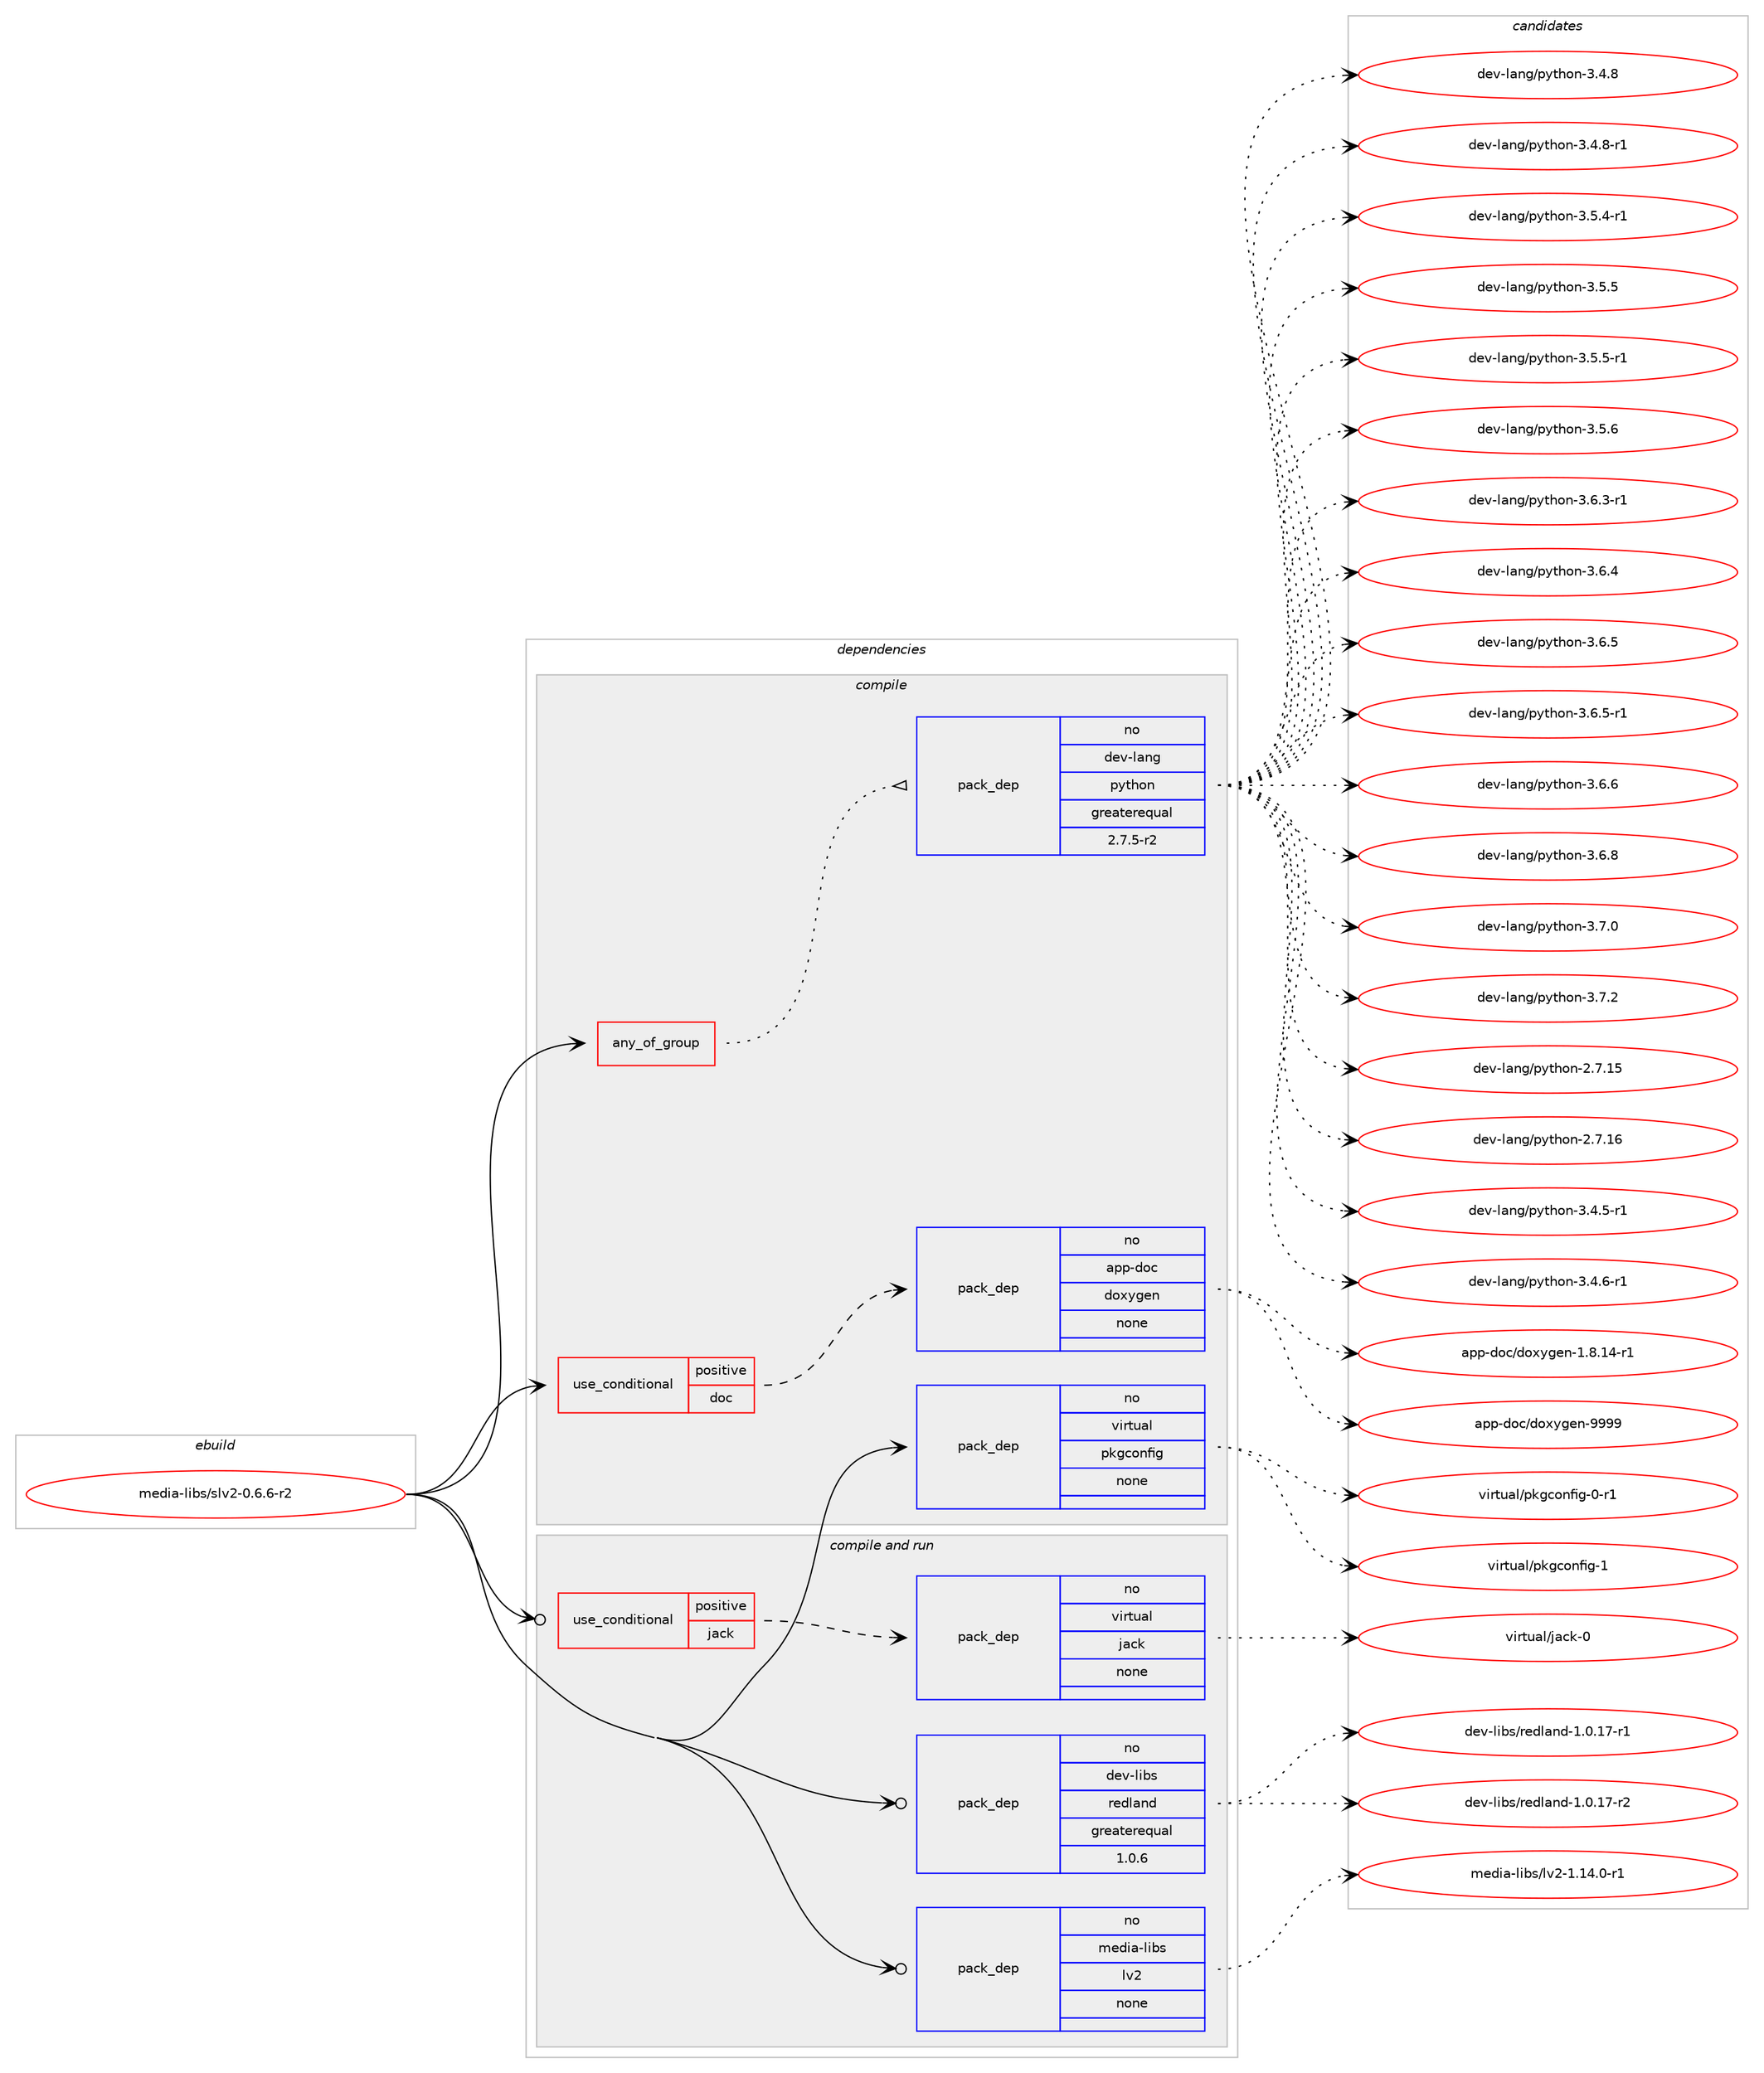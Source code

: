 digraph prolog {

# *************
# Graph options
# *************

newrank=true;
concentrate=true;
compound=true;
graph [rankdir=LR,fontname=Helvetica,fontsize=10,ranksep=1.5];#, ranksep=2.5, nodesep=0.2];
edge  [arrowhead=vee];
node  [fontname=Helvetica,fontsize=10];

# **********
# The ebuild
# **********

subgraph cluster_leftcol {
color=gray;
rank=same;
label=<<i>ebuild</i>>;
id [label="media-libs/slv2-0.6.6-r2", color=red, width=4, href="../media-libs/slv2-0.6.6-r2.svg"];
}

# ****************
# The dependencies
# ****************

subgraph cluster_midcol {
color=gray;
label=<<i>dependencies</i>>;
subgraph cluster_compile {
fillcolor="#eeeeee";
style=filled;
label=<<i>compile</i>>;
subgraph any25325 {
dependency1618350 [label=<<TABLE BORDER="0" CELLBORDER="1" CELLSPACING="0" CELLPADDING="4"><TR><TD CELLPADDING="10">any_of_group</TD></TR></TABLE>>, shape=none, color=red];subgraph pack1156337 {
dependency1618351 [label=<<TABLE BORDER="0" CELLBORDER="1" CELLSPACING="0" CELLPADDING="4" WIDTH="220"><TR><TD ROWSPAN="6" CELLPADDING="30">pack_dep</TD></TR><TR><TD WIDTH="110">no</TD></TR><TR><TD>dev-lang</TD></TR><TR><TD>python</TD></TR><TR><TD>greaterequal</TD></TR><TR><TD>2.7.5-r2</TD></TR></TABLE>>, shape=none, color=blue];
}
dependency1618350:e -> dependency1618351:w [weight=20,style="dotted",arrowhead="oinv"];
}
id:e -> dependency1618350:w [weight=20,style="solid",arrowhead="vee"];
subgraph cond435927 {
dependency1618352 [label=<<TABLE BORDER="0" CELLBORDER="1" CELLSPACING="0" CELLPADDING="4"><TR><TD ROWSPAN="3" CELLPADDING="10">use_conditional</TD></TR><TR><TD>positive</TD></TR><TR><TD>doc</TD></TR></TABLE>>, shape=none, color=red];
subgraph pack1156338 {
dependency1618353 [label=<<TABLE BORDER="0" CELLBORDER="1" CELLSPACING="0" CELLPADDING="4" WIDTH="220"><TR><TD ROWSPAN="6" CELLPADDING="30">pack_dep</TD></TR><TR><TD WIDTH="110">no</TD></TR><TR><TD>app-doc</TD></TR><TR><TD>doxygen</TD></TR><TR><TD>none</TD></TR><TR><TD></TD></TR></TABLE>>, shape=none, color=blue];
}
dependency1618352:e -> dependency1618353:w [weight=20,style="dashed",arrowhead="vee"];
}
id:e -> dependency1618352:w [weight=20,style="solid",arrowhead="vee"];
subgraph pack1156339 {
dependency1618354 [label=<<TABLE BORDER="0" CELLBORDER="1" CELLSPACING="0" CELLPADDING="4" WIDTH="220"><TR><TD ROWSPAN="6" CELLPADDING="30">pack_dep</TD></TR><TR><TD WIDTH="110">no</TD></TR><TR><TD>virtual</TD></TR><TR><TD>pkgconfig</TD></TR><TR><TD>none</TD></TR><TR><TD></TD></TR></TABLE>>, shape=none, color=blue];
}
id:e -> dependency1618354:w [weight=20,style="solid",arrowhead="vee"];
}
subgraph cluster_compileandrun {
fillcolor="#eeeeee";
style=filled;
label=<<i>compile and run</i>>;
subgraph cond435928 {
dependency1618355 [label=<<TABLE BORDER="0" CELLBORDER="1" CELLSPACING="0" CELLPADDING="4"><TR><TD ROWSPAN="3" CELLPADDING="10">use_conditional</TD></TR><TR><TD>positive</TD></TR><TR><TD>jack</TD></TR></TABLE>>, shape=none, color=red];
subgraph pack1156340 {
dependency1618356 [label=<<TABLE BORDER="0" CELLBORDER="1" CELLSPACING="0" CELLPADDING="4" WIDTH="220"><TR><TD ROWSPAN="6" CELLPADDING="30">pack_dep</TD></TR><TR><TD WIDTH="110">no</TD></TR><TR><TD>virtual</TD></TR><TR><TD>jack</TD></TR><TR><TD>none</TD></TR><TR><TD></TD></TR></TABLE>>, shape=none, color=blue];
}
dependency1618355:e -> dependency1618356:w [weight=20,style="dashed",arrowhead="vee"];
}
id:e -> dependency1618355:w [weight=20,style="solid",arrowhead="odotvee"];
subgraph pack1156341 {
dependency1618357 [label=<<TABLE BORDER="0" CELLBORDER="1" CELLSPACING="0" CELLPADDING="4" WIDTH="220"><TR><TD ROWSPAN="6" CELLPADDING="30">pack_dep</TD></TR><TR><TD WIDTH="110">no</TD></TR><TR><TD>dev-libs</TD></TR><TR><TD>redland</TD></TR><TR><TD>greaterequal</TD></TR><TR><TD>1.0.6</TD></TR></TABLE>>, shape=none, color=blue];
}
id:e -> dependency1618357:w [weight=20,style="solid",arrowhead="odotvee"];
subgraph pack1156342 {
dependency1618358 [label=<<TABLE BORDER="0" CELLBORDER="1" CELLSPACING="0" CELLPADDING="4" WIDTH="220"><TR><TD ROWSPAN="6" CELLPADDING="30">pack_dep</TD></TR><TR><TD WIDTH="110">no</TD></TR><TR><TD>media-libs</TD></TR><TR><TD>lv2</TD></TR><TR><TD>none</TD></TR><TR><TD></TD></TR></TABLE>>, shape=none, color=blue];
}
id:e -> dependency1618358:w [weight=20,style="solid",arrowhead="odotvee"];
}
subgraph cluster_run {
fillcolor="#eeeeee";
style=filled;
label=<<i>run</i>>;
}
}

# **************
# The candidates
# **************

subgraph cluster_choices {
rank=same;
color=gray;
label=<<i>candidates</i>>;

subgraph choice1156337 {
color=black;
nodesep=1;
choice10010111845108971101034711212111610411111045504655464953 [label="dev-lang/python-2.7.15", color=red, width=4,href="../dev-lang/python-2.7.15.svg"];
choice10010111845108971101034711212111610411111045504655464954 [label="dev-lang/python-2.7.16", color=red, width=4,href="../dev-lang/python-2.7.16.svg"];
choice1001011184510897110103471121211161041111104551465246534511449 [label="dev-lang/python-3.4.5-r1", color=red, width=4,href="../dev-lang/python-3.4.5-r1.svg"];
choice1001011184510897110103471121211161041111104551465246544511449 [label="dev-lang/python-3.4.6-r1", color=red, width=4,href="../dev-lang/python-3.4.6-r1.svg"];
choice100101118451089711010347112121116104111110455146524656 [label="dev-lang/python-3.4.8", color=red, width=4,href="../dev-lang/python-3.4.8.svg"];
choice1001011184510897110103471121211161041111104551465246564511449 [label="dev-lang/python-3.4.8-r1", color=red, width=4,href="../dev-lang/python-3.4.8-r1.svg"];
choice1001011184510897110103471121211161041111104551465346524511449 [label="dev-lang/python-3.5.4-r1", color=red, width=4,href="../dev-lang/python-3.5.4-r1.svg"];
choice100101118451089711010347112121116104111110455146534653 [label="dev-lang/python-3.5.5", color=red, width=4,href="../dev-lang/python-3.5.5.svg"];
choice1001011184510897110103471121211161041111104551465346534511449 [label="dev-lang/python-3.5.5-r1", color=red, width=4,href="../dev-lang/python-3.5.5-r1.svg"];
choice100101118451089711010347112121116104111110455146534654 [label="dev-lang/python-3.5.6", color=red, width=4,href="../dev-lang/python-3.5.6.svg"];
choice1001011184510897110103471121211161041111104551465446514511449 [label="dev-lang/python-3.6.3-r1", color=red, width=4,href="../dev-lang/python-3.6.3-r1.svg"];
choice100101118451089711010347112121116104111110455146544652 [label="dev-lang/python-3.6.4", color=red, width=4,href="../dev-lang/python-3.6.4.svg"];
choice100101118451089711010347112121116104111110455146544653 [label="dev-lang/python-3.6.5", color=red, width=4,href="../dev-lang/python-3.6.5.svg"];
choice1001011184510897110103471121211161041111104551465446534511449 [label="dev-lang/python-3.6.5-r1", color=red, width=4,href="../dev-lang/python-3.6.5-r1.svg"];
choice100101118451089711010347112121116104111110455146544654 [label="dev-lang/python-3.6.6", color=red, width=4,href="../dev-lang/python-3.6.6.svg"];
choice100101118451089711010347112121116104111110455146544656 [label="dev-lang/python-3.6.8", color=red, width=4,href="../dev-lang/python-3.6.8.svg"];
choice100101118451089711010347112121116104111110455146554648 [label="dev-lang/python-3.7.0", color=red, width=4,href="../dev-lang/python-3.7.0.svg"];
choice100101118451089711010347112121116104111110455146554650 [label="dev-lang/python-3.7.2", color=red, width=4,href="../dev-lang/python-3.7.2.svg"];
dependency1618351:e -> choice10010111845108971101034711212111610411111045504655464953:w [style=dotted,weight="100"];
dependency1618351:e -> choice10010111845108971101034711212111610411111045504655464954:w [style=dotted,weight="100"];
dependency1618351:e -> choice1001011184510897110103471121211161041111104551465246534511449:w [style=dotted,weight="100"];
dependency1618351:e -> choice1001011184510897110103471121211161041111104551465246544511449:w [style=dotted,weight="100"];
dependency1618351:e -> choice100101118451089711010347112121116104111110455146524656:w [style=dotted,weight="100"];
dependency1618351:e -> choice1001011184510897110103471121211161041111104551465246564511449:w [style=dotted,weight="100"];
dependency1618351:e -> choice1001011184510897110103471121211161041111104551465346524511449:w [style=dotted,weight="100"];
dependency1618351:e -> choice100101118451089711010347112121116104111110455146534653:w [style=dotted,weight="100"];
dependency1618351:e -> choice1001011184510897110103471121211161041111104551465346534511449:w [style=dotted,weight="100"];
dependency1618351:e -> choice100101118451089711010347112121116104111110455146534654:w [style=dotted,weight="100"];
dependency1618351:e -> choice1001011184510897110103471121211161041111104551465446514511449:w [style=dotted,weight="100"];
dependency1618351:e -> choice100101118451089711010347112121116104111110455146544652:w [style=dotted,weight="100"];
dependency1618351:e -> choice100101118451089711010347112121116104111110455146544653:w [style=dotted,weight="100"];
dependency1618351:e -> choice1001011184510897110103471121211161041111104551465446534511449:w [style=dotted,weight="100"];
dependency1618351:e -> choice100101118451089711010347112121116104111110455146544654:w [style=dotted,weight="100"];
dependency1618351:e -> choice100101118451089711010347112121116104111110455146544656:w [style=dotted,weight="100"];
dependency1618351:e -> choice100101118451089711010347112121116104111110455146554648:w [style=dotted,weight="100"];
dependency1618351:e -> choice100101118451089711010347112121116104111110455146554650:w [style=dotted,weight="100"];
}
subgraph choice1156338 {
color=black;
nodesep=1;
choice97112112451001119947100111120121103101110454946564649524511449 [label="app-doc/doxygen-1.8.14-r1", color=red, width=4,href="../app-doc/doxygen-1.8.14-r1.svg"];
choice971121124510011199471001111201211031011104557575757 [label="app-doc/doxygen-9999", color=red, width=4,href="../app-doc/doxygen-9999.svg"];
dependency1618353:e -> choice97112112451001119947100111120121103101110454946564649524511449:w [style=dotted,weight="100"];
dependency1618353:e -> choice971121124510011199471001111201211031011104557575757:w [style=dotted,weight="100"];
}
subgraph choice1156339 {
color=black;
nodesep=1;
choice11810511411611797108471121071039911111010210510345484511449 [label="virtual/pkgconfig-0-r1", color=red, width=4,href="../virtual/pkgconfig-0-r1.svg"];
choice1181051141161179710847112107103991111101021051034549 [label="virtual/pkgconfig-1", color=red, width=4,href="../virtual/pkgconfig-1.svg"];
dependency1618354:e -> choice11810511411611797108471121071039911111010210510345484511449:w [style=dotted,weight="100"];
dependency1618354:e -> choice1181051141161179710847112107103991111101021051034549:w [style=dotted,weight="100"];
}
subgraph choice1156340 {
color=black;
nodesep=1;
choice118105114116117971084710697991074548 [label="virtual/jack-0", color=red, width=4,href="../virtual/jack-0.svg"];
dependency1618356:e -> choice118105114116117971084710697991074548:w [style=dotted,weight="100"];
}
subgraph choice1156341 {
color=black;
nodesep=1;
choice10010111845108105981154711410110010897110100454946484649554511449 [label="dev-libs/redland-1.0.17-r1", color=red, width=4,href="../dev-libs/redland-1.0.17-r1.svg"];
choice10010111845108105981154711410110010897110100454946484649554511450 [label="dev-libs/redland-1.0.17-r2", color=red, width=4,href="../dev-libs/redland-1.0.17-r2.svg"];
dependency1618357:e -> choice10010111845108105981154711410110010897110100454946484649554511449:w [style=dotted,weight="100"];
dependency1618357:e -> choice10010111845108105981154711410110010897110100454946484649554511450:w [style=dotted,weight="100"];
}
subgraph choice1156342 {
color=black;
nodesep=1;
choice1091011001059745108105981154710811850454946495246484511449 [label="media-libs/lv2-1.14.0-r1", color=red, width=4,href="../media-libs/lv2-1.14.0-r1.svg"];
dependency1618358:e -> choice1091011001059745108105981154710811850454946495246484511449:w [style=dotted,weight="100"];
}
}

}
